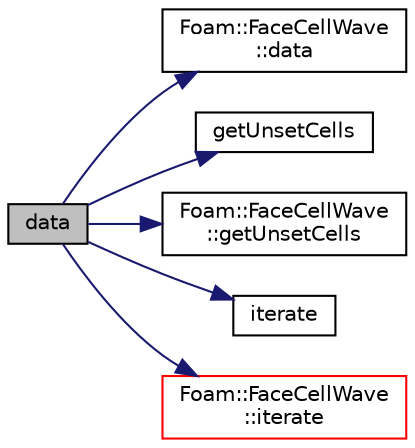 digraph "data"
{
  bgcolor="transparent";
  edge [fontname="Helvetica",fontsize="10",labelfontname="Helvetica",labelfontsize="10"];
  node [fontname="Helvetica",fontsize="10",shape=record];
  rankdir="LR";
  Node1 [label="data",height=0.2,width=0.4,color="black", fillcolor="grey75", style="filled", fontcolor="black"];
  Node1 -> Node2 [color="midnightblue",fontsize="10",style="solid",fontname="Helvetica"];
  Node2 [label="Foam::FaceCellWave\l::data",height=0.2,width=0.4,color="black",URL="$a00732.html#af78cdd5c550b4c11f0b8b82154d09496",tooltip="Additional data to be passed into container. "];
  Node1 -> Node3 [color="midnightblue",fontsize="10",style="solid",fontname="Helvetica"];
  Node3 [label="getUnsetCells",height=0.2,width=0.4,color="black",URL="$a01520.html#aab10db3d8b9bc56f98aedc4f5afa0b46",tooltip="Get number of unvisited cells, i.e. cells that were not (yet) "];
  Node1 -> Node4 [color="midnightblue",fontsize="10",style="solid",fontname="Helvetica"];
  Node4 [label="Foam::FaceCellWave\l::getUnsetCells",height=0.2,width=0.4,color="black",URL="$a00732.html#ac666e0d54db4255de075824f522191f4",tooltip="Get number of unvisited cells, i.e. cells that were not (yet) "];
  Node1 -> Node5 [color="midnightblue",fontsize="10",style="solid",fontname="Helvetica"];
  Node5 [label="iterate",height=0.2,width=0.4,color="black",URL="$a01520.html#a2d6a68177fdda83d498abb9df1004bad",tooltip="Iterate until no changes or maxIter reached. Returns actual. "];
  Node1 -> Node6 [color="midnightblue",fontsize="10",style="solid",fontname="Helvetica"];
  Node6 [label="Foam::FaceCellWave\l::iterate",height=0.2,width=0.4,color="red",URL="$a00732.html#a8f898fd0e592fd902741616e1f087497",tooltip="Iterate until no changes or maxIter reached. Returns actual. "];
}
